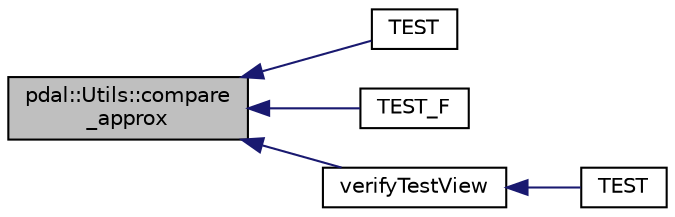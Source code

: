 digraph "pdal::Utils::compare_approx"
{
  edge [fontname="Helvetica",fontsize="10",labelfontname="Helvetica",labelfontsize="10"];
  node [fontname="Helvetica",fontsize="10",shape=record];
  rankdir="LR";
  Node1 [label="pdal::Utils::compare\l_approx",height=0.2,width=0.4,color="black", fillcolor="grey75", style="filled", fontcolor="black"];
  Node1 -> Node2 [dir="back",color="midnightblue",fontsize="10",style="solid",fontname="Helvetica"];
  Node2 [label="TEST",height=0.2,width=0.4,color="black", fillcolor="white", style="filled",URL="$UtilsTest_8cpp.html#a349e0473d33fbeb642301e748607c0bc"];
  Node1 -> Node3 [dir="back",color="midnightblue",fontsize="10",style="solid",fontname="Helvetica"];
  Node3 [label="TEST_F",height=0.2,width=0.4,color="black", fillcolor="white", style="filled",URL="$PythonFilterTest_8cpp.html#ac79ad22303c72b417280edf5912c1e97"];
  Node1 -> Node4 [dir="back",color="midnightblue",fontsize="10",style="solid",fontname="Helvetica"];
  Node4 [label="verifyTestView",height=0.2,width=0.4,color="black", fillcolor="white", style="filled",URL="$PythonFilterTest_8cpp.html#ac349fd10d5edf782f81de4df561d6acd"];
  Node4 -> Node5 [dir="back",color="midnightblue",fontsize="10",style="solid",fontname="Helvetica"];
  Node5 [label="TEST",height=0.2,width=0.4,color="black", fillcolor="white", style="filled",URL="$PythonFilterTest_8cpp.html#aec6a41fb3123039f02511cc55555cd82"];
}
